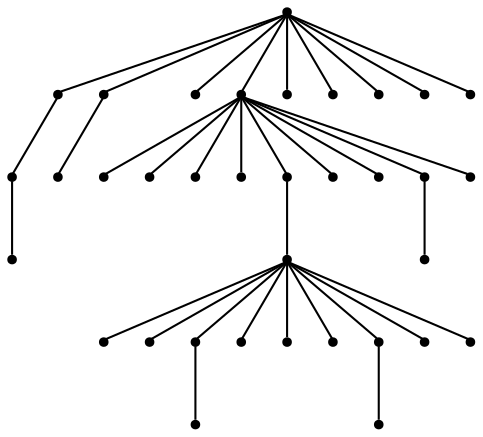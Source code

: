 graph {
  node [shape=point,comment="{\"directed\":false,\"doi\":\"10.1007/3-540-36151-0_32\",\"figure\":\"4 (2)\"}"]

  v0 [pos="1317.9582913716636,1404.9988446916855"]
  v1 [pos="1317.9582913716636,1353.2487887427922"]
  v2 [pos="1317.9582913716636,1456.748773484003"]
  v3 [pos="1162.7084096272788,1456.748773484003"]
  v4 [pos="1162.7084096272788,1404.9988446916855"]
  v5 [pos="1147.2083727518718,1508.4988294328964"]
  v6 [pos="1069.5833683013916,1456.748773484003"]
  v7 [pos="976.4583428700765,1456.748773484003"]
  v8 [pos="1240.3332710266113,1456.748773484003"]
  v9 [pos="1201.4583587646484,1456.748773484003"]
  v10 [pos="1022.9583581288656,1456.748773484003"]
  v11 [pos="1116.0833994547527,1456.748773484003"]
  v12 [pos="1279.2083422342937,1456.748773484003"]
  v13 [pos="1131.7083994547527,1404.9988446916855"]
  v14 [pos="1038.4583632151287,1353.2487887427922"]
  v15 [pos="1224.8333930969238,1353.2487887427922"]
  v16 [pos="1007.4583530426025,1353.2487887427922"]
  v17 [pos="976.4583428700765,1353.2487887427922"]
  v18 [pos="1193.7084197998047,1353.2487887427922"]
  v19 [pos="1162.7084096272788,1353.2487887427922"]
  v20 [pos="1100.5833625793457,1353.2487887427922"]
  v21 [pos="1255.8333079020183,1353.2487887427922"]
  v22 [pos="1131.7083994547527,1353.2487887427922"]
  v23 [pos="1069.5833683013918,1353.2487887427922"]
  v24 [pos="1286.9582811991374,1353.2487887427922"]
  v25 [pos="945.3333377838137,1404.9988446916855"]
  v26 [pos="976.4583428700765,1404.9988446916855"]
  v27 [pos="1007.4583530426028,1404.9988446916855"]
  v28 [pos="1038.4583632151287,1404.9988446916855"]
  v29 [pos="1100.5833625793457,1404.9988446916855"]
  v30 [pos="1069.5833683013916,1404.9988446916855"]
  v31 [pos="914.3333276112876,1404.9988446916855"]
  v32 [pos="852.2083441416423,1404.9988446916855"]
  v33 [pos="821.2083339691163,1404.9988446916855"]
  v34 [pos="883.2083225250244,1404.9988446916855"]

  v0 -- v1 [id="-1",pos="1317.9582913716636,1404.9988446916855 1317.9582913716636,1353.2487887427922 1317.9582913716636,1353.2487887427922 1317.9582913716636,1353.2487887427922"]
  v7 -- v29 [id="-2",pos="976.4583428700765,1456.748773484003 1100.5833625793457,1404.9988446916855 1100.5833625793457,1404.9988446916855 1100.5833625793457,1404.9988446916855"]
  v7 -- v34 [id="-3",pos="976.4583428700765,1456.748773484003 883.2083225250244,1404.9988446916855 883.2083225250244,1404.9988446916855 883.2083225250244,1404.9988446916855"]
  v7 -- v32 [id="-4",pos="976.4583428700765,1456.748773484003 852.2083441416423,1404.9988446916855 852.2083441416423,1404.9988446916855 852.2083441416423,1404.9988446916855"]
  v32 -- v33 [id="-5",pos="852.2083441416423,1404.9988446916855 821.2083339691163,1404.9988446916855 821.2083339691163,1404.9988446916855 821.2083339691163,1404.9988446916855"]
  v7 -- v31 [id="-7",pos="976.4583428700765,1456.748773484003 914.3333276112876,1404.9988446916855 914.3333276112876,1404.9988446916855 914.3333276112876,1404.9988446916855"]
  v7 -- v30 [id="-8",pos="976.4583428700765,1456.748773484003 1069.5833683013916,1404.9988446916855 1069.5833683013916,1404.9988446916855 1069.5833683013916,1404.9988446916855"]
  v29 -- v13 [id="-10",pos="1100.5833625793457,1404.9988446916855 1131.7083994547527,1404.9988446916855 1131.7083994547527,1404.9988446916855 1131.7083994547527,1404.9988446916855"]
  v7 -- v28 [id="-11",pos="976.4583428700765,1456.748773484003 1038.4583632151287,1404.9988446916855 1038.4583632151287,1404.9988446916855 1038.4583632151287,1404.9988446916855"]
  v7 -- v27 [id="-12",pos="976.4583428700765,1456.748773484003 1007.4583530426028,1404.9988446916855 1007.4583530426028,1404.9988446916855 1007.4583530426028,1404.9988446916855"]
  v7 -- v26 [id="-13",pos="976.4583428700765,1456.748773484003 976.4583428700765,1404.9988446916855 976.4583428700765,1404.9988446916855 976.4583428700765,1404.9988446916855"]
  v7 -- v25 [id="-14",pos="976.4583428700765,1456.748773484003 945.3333377838137,1404.9988446916855 945.3333377838137,1404.9988446916855 945.3333377838137,1404.9988446916855"]
  v13 -- v21 [id="-15",pos="1131.7083994547527,1404.9988446916855 1255.8333079020183,1353.2487887427922 1255.8333079020183,1353.2487887427922 1255.8333079020183,1353.2487887427922"]
  v21 -- v24 [id="-16",pos="1255.8333079020183,1353.2487887427922 1286.9582811991374,1353.2487887427922 1286.9582811991374,1353.2487887427922 1286.9582811991374,1353.2487887427922"]
  v13 -- v23 [id="-17",pos="1131.7083994547527,1404.9988446916855 1069.5833683013918,1353.2487887427922 1069.5833683013918,1353.2487887427922 1069.5833683013918,1353.2487887427922"]
  v13 -- v22 [id="-18",pos="1131.7083994547527,1404.9988446916855 1131.7083994547527,1353.2487887427922 1131.7083994547527,1353.2487887427922 1131.7083994547527,1353.2487887427922"]
  v13 -- v20 [id="-20",pos="1131.7083994547527,1404.9988446916855 1100.5833625793457,1353.2487887427922 1100.5833625793457,1353.2487887427922 1100.5833625793457,1353.2487887427922"]
  v13 -- v16 [id="-21",pos="1131.7083994547527,1404.9988446916855 1007.4583530426025,1353.2487887427922 1007.4583530426025,1353.2487887427922 1007.4583530426025,1353.2487887427922"]
  v13 -- v19 [id="-22",pos="1131.7083994547527,1404.9988446916855 1162.7084096272788,1353.2487887427922 1162.7084096272788,1353.2487887427922 1162.7084096272788,1353.2487887427922"]
  v13 -- v18 [id="-23",pos="1131.7083994547527,1404.9988446916855 1193.7084197998047,1353.2487887427922 1193.7084197998047,1353.2487887427922 1193.7084197998047,1353.2487887427922"]
  v16 -- v17 [id="-25",pos="1007.4583530426025,1353.2487887427922 976.4583428700765,1353.2487887427922 976.4583428700765,1353.2487887427922 976.4583428700765,1353.2487887427922"]
  v13 -- v15 [id="-26",pos="1131.7083994547527,1404.9988446916855 1224.8333930969238,1353.2487887427922 1224.8333930969238,1353.2487887427922 1224.8333930969238,1353.2487887427922"]
  v13 -- v14 [id="-27",pos="1131.7083994547527,1404.9988446916855 1038.4583632151287,1353.2487887427922 1038.4583632151287,1353.2487887427922 1038.4583632151287,1353.2487887427922"]
  v5 -- v12 [id="-28",pos="1147.2083727518718,1508.4988294328964 1279.2083422342937,1456.748773484003 1279.2083422342937,1456.748773484003 1279.2083422342937,1456.748773484003"]
  v5 -- v11 [id="-29",pos="1147.2083727518718,1508.4988294328964 1116.0833994547527,1456.748773484003 1116.0833994547527,1456.748773484003 1116.0833994547527,1456.748773484003"]
  v5 -- v10 [id="-30",pos="1147.2083727518718,1508.4988294328964 1022.9583581288656,1456.748773484003 1022.9583581288656,1456.748773484003 1022.9583581288656,1456.748773484003"]
  v5 -- v9 [id="-31",pos="1147.2083727518718,1508.4988294328964 1201.4583587646484,1456.748773484003 1201.4583587646484,1456.748773484003 1201.4583587646484,1456.748773484003"]
  v5 -- v3 [id="-32",pos="1147.2083727518718,1508.4988294328964 1162.7084096272788,1456.748773484003 1162.7084096272788,1456.748773484003 1162.7084096272788,1456.748773484003"]
  v5 -- v8 [id="-33",pos="1147.2083727518718,1508.4988294328964 1240.3332710266113,1456.748773484003 1240.3332710266113,1456.748773484003 1240.3332710266113,1456.748773484003"]
  v5 -- v2 [id="-34",pos="1147.2083727518718,1508.4988294328964 1317.9582913716636,1456.748773484003 1317.9582913716636,1456.748773484003 1317.9582913716636,1456.748773484003"]
  v5 -- v7 [id="-35",pos="1147.2083727518718,1508.4988294328964 976.4583428700765,1456.748773484003 976.4583428700765,1456.748773484003 976.4583428700765,1456.748773484003"]
  v5 -- v6 [id="-36",pos="1147.2083727518718,1508.4988294328964 1069.5833683013916,1456.748773484003 1069.5833683013916,1456.748773484003 1069.5833683013916,1456.748773484003"]
  v3 -- v4 [id="-37",pos="1162.7084096272788,1456.748773484003 1162.7084096272788,1404.9988446916855 1162.7084096272788,1404.9988446916855 1162.7084096272788,1404.9988446916855"]
  v2 -- v0 [id="-38",pos="1317.9582913716636,1456.748773484003 1317.9582913716636,1404.9988446916855 1317.9582913716636,1404.9988446916855 1317.9582913716636,1404.9988446916855"]
}